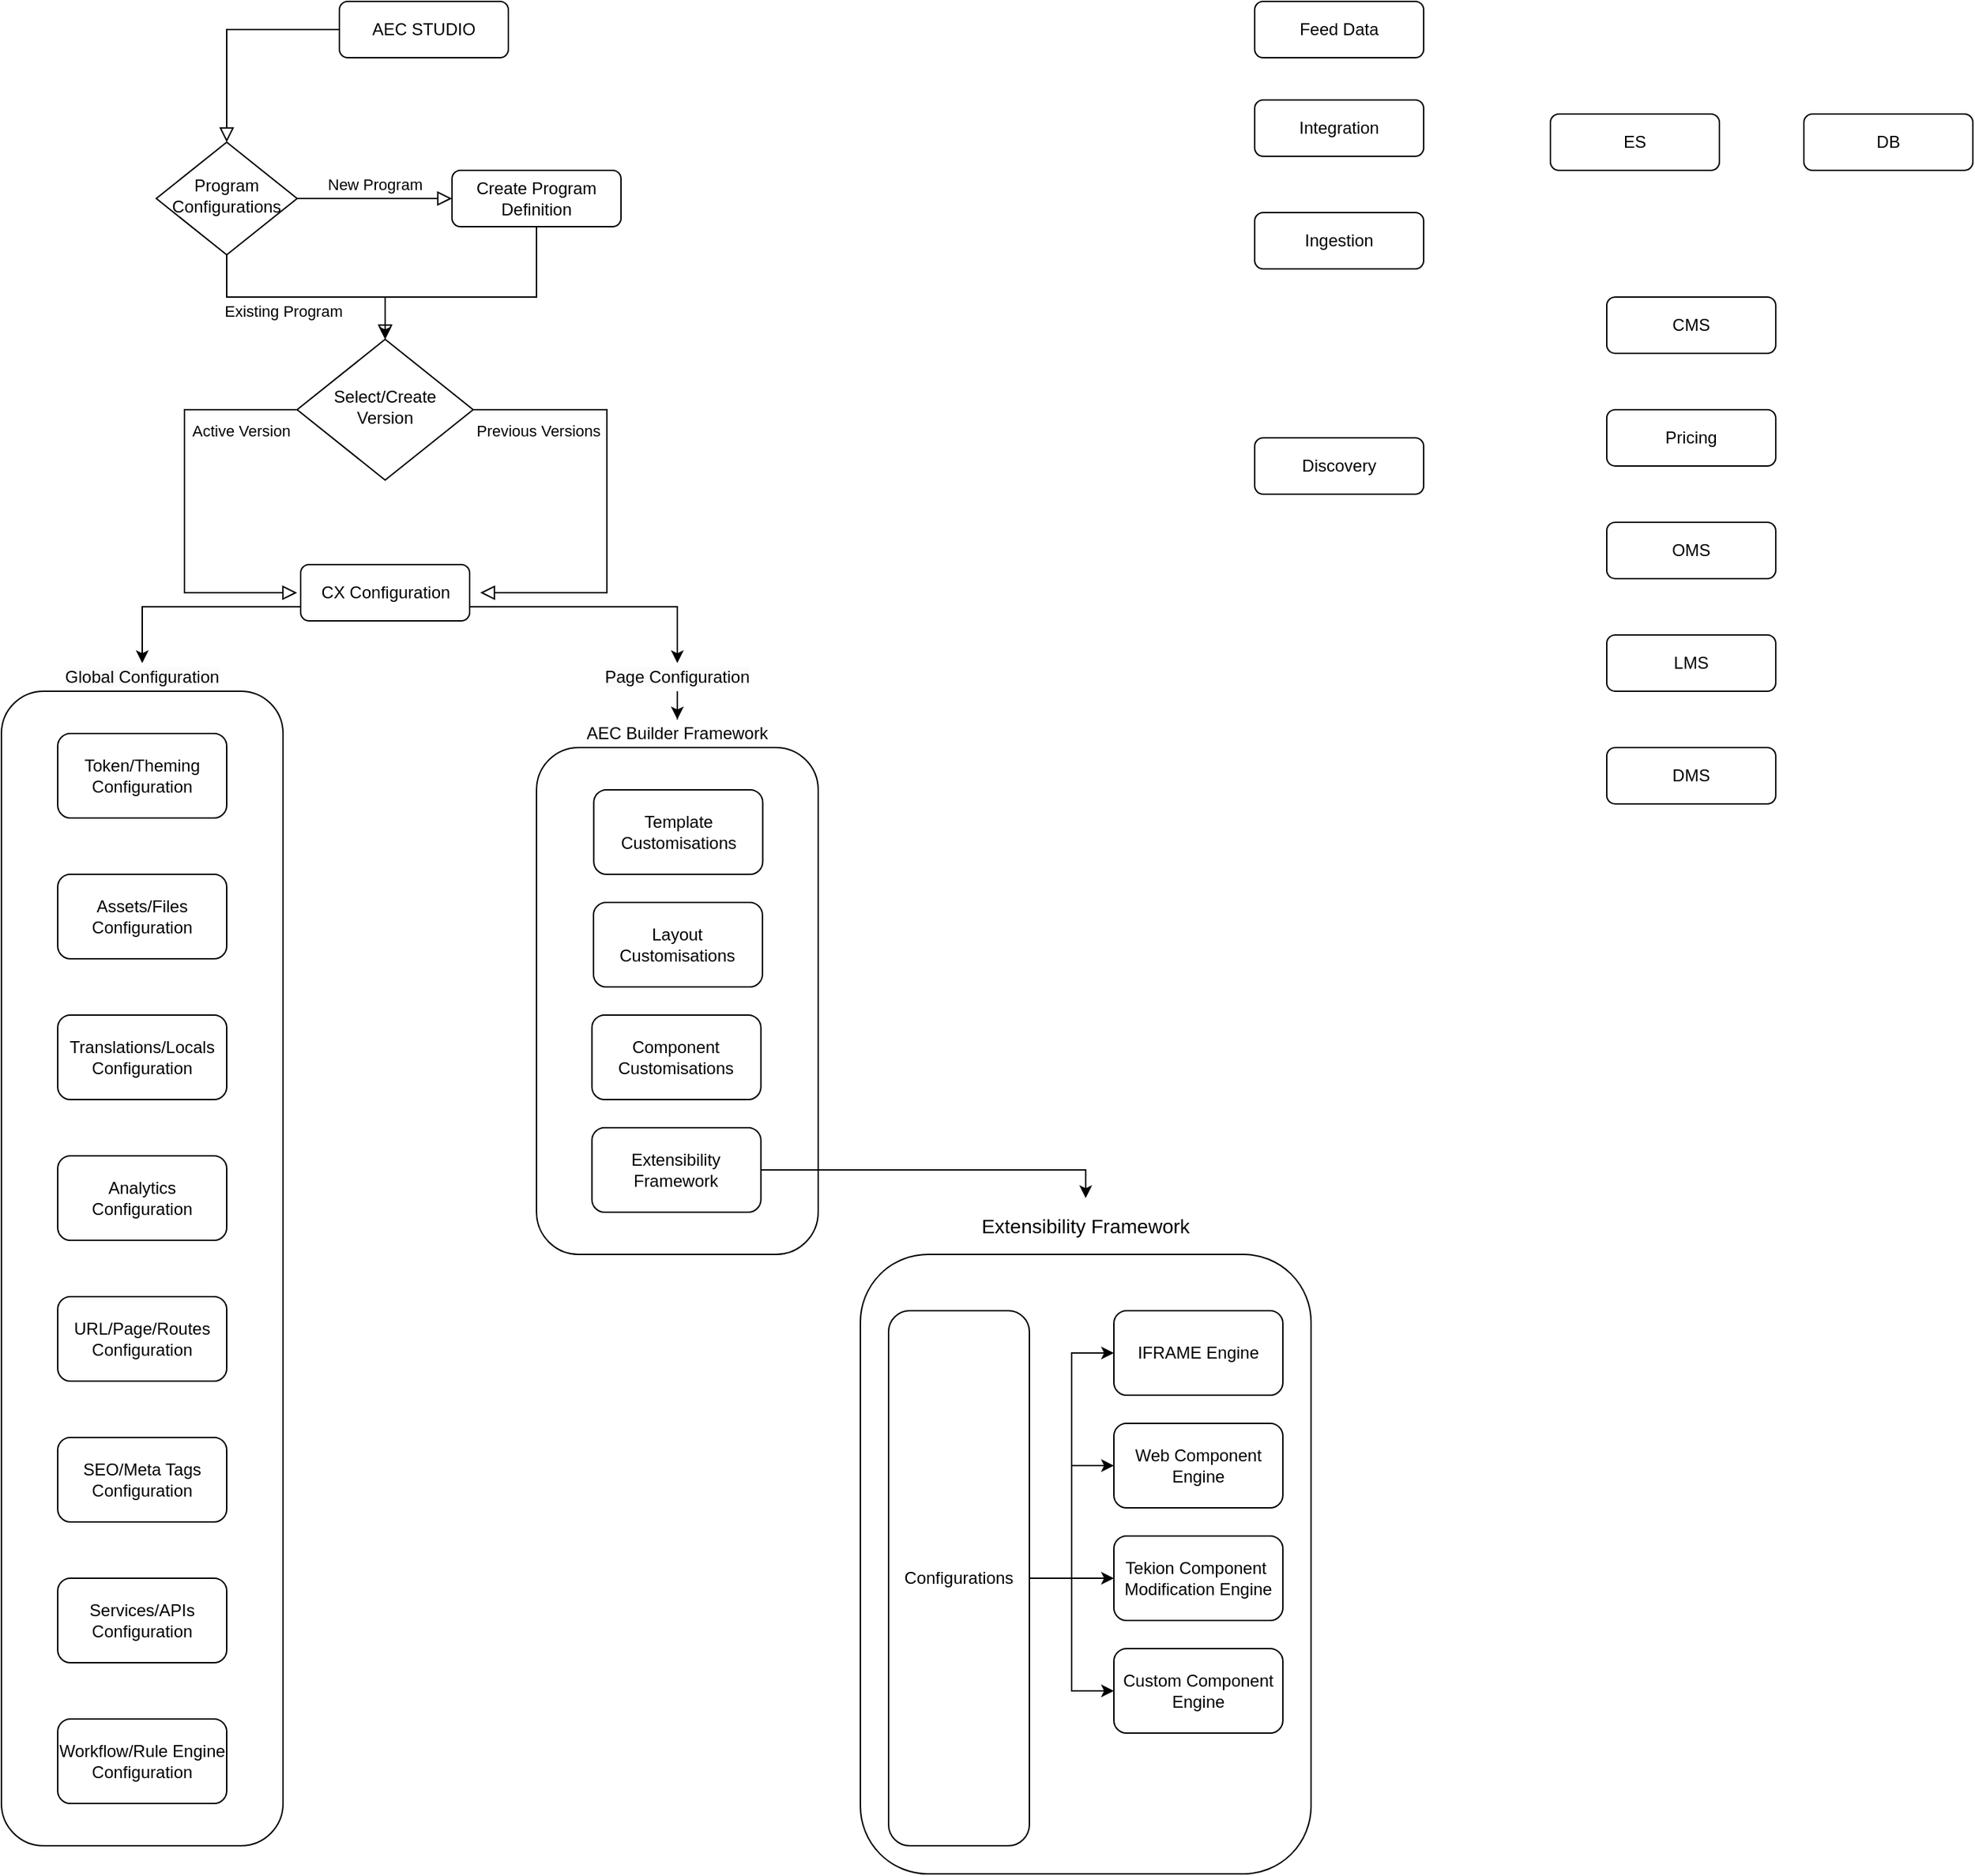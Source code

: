 <mxfile version="24.7.17">
  <diagram id="C5RBs43oDa-KdzZeNtuy" name="Page-1">
    <mxGraphModel dx="1633" dy="940" grid="1" gridSize="10" guides="1" tooltips="1" connect="1" arrows="1" fold="1" page="1" pageScale="1" pageWidth="827" pageHeight="1169" math="0" shadow="0">
      <root>
        <mxCell id="WIyWlLk6GJQsqaUBKTNV-0" />
        <mxCell id="WIyWlLk6GJQsqaUBKTNV-1" parent="WIyWlLk6GJQsqaUBKTNV-0" />
        <mxCell id="1dSOrY2WGg7x927SlMmq-34" value="" style="rounded=1;whiteSpace=wrap;html=1;fillColor=none;container=0;" parent="WIyWlLk6GJQsqaUBKTNV-1" vertex="1">
          <mxGeometry x="60" y="560" width="200" height="820" as="geometry" />
        </mxCell>
        <mxCell id="WIyWlLk6GJQsqaUBKTNV-2" value="" style="rounded=0;html=1;jettySize=auto;orthogonalLoop=1;fontSize=11;endArrow=block;endFill=0;endSize=8;strokeWidth=1;shadow=0;labelBackgroundColor=none;edgeStyle=orthogonalEdgeStyle;" parent="WIyWlLk6GJQsqaUBKTNV-1" source="WIyWlLk6GJQsqaUBKTNV-3" target="WIyWlLk6GJQsqaUBKTNV-6" edge="1">
          <mxGeometry relative="1" as="geometry" />
        </mxCell>
        <mxCell id="WIyWlLk6GJQsqaUBKTNV-3" value="AEC STUDIO" style="rounded=1;whiteSpace=wrap;html=1;fontSize=12;glass=0;strokeWidth=1;shadow=0;" parent="WIyWlLk6GJQsqaUBKTNV-1" vertex="1">
          <mxGeometry x="300" y="70" width="120" height="40" as="geometry" />
        </mxCell>
        <mxCell id="WIyWlLk6GJQsqaUBKTNV-4" value="Existing Program" style="rounded=0;html=1;jettySize=auto;orthogonalLoop=1;fontSize=11;endArrow=block;endFill=0;endSize=8;strokeWidth=1;shadow=0;labelBackgroundColor=none;edgeStyle=orthogonalEdgeStyle;" parent="WIyWlLk6GJQsqaUBKTNV-1" source="WIyWlLk6GJQsqaUBKTNV-6" target="WIyWlLk6GJQsqaUBKTNV-10" edge="1">
          <mxGeometry x="-0.188" y="-10" relative="1" as="geometry">
            <mxPoint as="offset" />
          </mxGeometry>
        </mxCell>
        <mxCell id="WIyWlLk6GJQsqaUBKTNV-5" value="New Program" style="edgeStyle=orthogonalEdgeStyle;rounded=0;html=1;jettySize=auto;orthogonalLoop=1;fontSize=11;endArrow=block;endFill=0;endSize=8;strokeWidth=1;shadow=0;labelBackgroundColor=none;" parent="WIyWlLk6GJQsqaUBKTNV-1" source="WIyWlLk6GJQsqaUBKTNV-6" target="WIyWlLk6GJQsqaUBKTNV-7" edge="1">
          <mxGeometry y="10" relative="1" as="geometry">
            <mxPoint as="offset" />
          </mxGeometry>
        </mxCell>
        <mxCell id="WIyWlLk6GJQsqaUBKTNV-6" value="Program Configurations" style="rhombus;whiteSpace=wrap;html=1;shadow=0;fontFamily=Helvetica;fontSize=12;align=center;strokeWidth=1;spacing=6;spacingTop=-4;" parent="WIyWlLk6GJQsqaUBKTNV-1" vertex="1">
          <mxGeometry x="170" y="170" width="100" height="80" as="geometry" />
        </mxCell>
        <mxCell id="1dSOrY2WGg7x927SlMmq-53" style="edgeStyle=orthogonalEdgeStyle;rounded=0;orthogonalLoop=1;jettySize=auto;html=1;entryX=0.5;entryY=0;entryDx=0;entryDy=0;" parent="WIyWlLk6GJQsqaUBKTNV-1" source="WIyWlLk6GJQsqaUBKTNV-7" target="WIyWlLk6GJQsqaUBKTNV-10" edge="1">
          <mxGeometry relative="1" as="geometry">
            <Array as="points">
              <mxPoint x="440" y="280" />
              <mxPoint x="332" y="280" />
            </Array>
          </mxGeometry>
        </mxCell>
        <mxCell id="WIyWlLk6GJQsqaUBKTNV-7" value="Create Program Definition" style="rounded=1;whiteSpace=wrap;html=1;fontSize=12;glass=0;strokeWidth=1;shadow=0;" parent="WIyWlLk6GJQsqaUBKTNV-1" vertex="1">
          <mxGeometry x="380" y="190" width="120" height="40" as="geometry" />
        </mxCell>
        <mxCell id="WIyWlLk6GJQsqaUBKTNV-8" value="" style="rounded=0;html=1;jettySize=auto;orthogonalLoop=1;fontSize=11;endArrow=block;endFill=0;endSize=8;strokeWidth=1;shadow=0;labelBackgroundColor=none;edgeStyle=orthogonalEdgeStyle;exitX=0;exitY=0.5;exitDx=0;exitDy=0;" parent="WIyWlLk6GJQsqaUBKTNV-1" source="WIyWlLk6GJQsqaUBKTNV-10" edge="1">
          <mxGeometry x="0.333" y="20" relative="1" as="geometry">
            <mxPoint as="offset" />
            <mxPoint x="270" y="490" as="targetPoint" />
            <Array as="points">
              <mxPoint x="190" y="360" />
              <mxPoint x="190" y="490" />
            </Array>
          </mxGeometry>
        </mxCell>
        <mxCell id="1dSOrY2WGg7x927SlMmq-7" value="Active Version" style="edgeLabel;html=1;align=center;verticalAlign=middle;resizable=0;points=[];" parent="WIyWlLk6GJQsqaUBKTNV-8" vertex="1" connectable="0">
          <mxGeometry x="-0.439" relative="1" as="geometry">
            <mxPoint x="40" y="13" as="offset" />
          </mxGeometry>
        </mxCell>
        <mxCell id="WIyWlLk6GJQsqaUBKTNV-9" value="Previous Versions" style="edgeStyle=orthogonalEdgeStyle;rounded=0;html=1;jettySize=auto;orthogonalLoop=1;fontSize=11;endArrow=block;endFill=0;endSize=8;strokeWidth=1;shadow=0;labelBackgroundColor=none;" parent="WIyWlLk6GJQsqaUBKTNV-1" source="WIyWlLk6GJQsqaUBKTNV-10" edge="1">
          <mxGeometry x="-0.716" y="-15" relative="1" as="geometry">
            <mxPoint x="1" as="offset" />
            <mxPoint x="400" y="490" as="targetPoint" />
            <Array as="points">
              <mxPoint x="490" y="360" />
              <mxPoint x="490" y="490" />
            </Array>
          </mxGeometry>
        </mxCell>
        <mxCell id="WIyWlLk6GJQsqaUBKTNV-10" value="Select/Create Version" style="rhombus;whiteSpace=wrap;html=1;shadow=0;fontFamily=Helvetica;fontSize=12;align=center;strokeWidth=1;spacing=6;spacingTop=-4;" parent="WIyWlLk6GJQsqaUBKTNV-1" vertex="1">
          <mxGeometry x="270" y="310" width="125" height="100" as="geometry" />
        </mxCell>
        <mxCell id="1dSOrY2WGg7x927SlMmq-13" value="Token/Theming Configuration" style="rounded=1;whiteSpace=wrap;html=1;" parent="WIyWlLk6GJQsqaUBKTNV-1" vertex="1">
          <mxGeometry x="100" y="590" width="120" height="60" as="geometry" />
        </mxCell>
        <mxCell id="1dSOrY2WGg7x927SlMmq-38" style="edgeStyle=orthogonalEdgeStyle;rounded=0;orthogonalLoop=1;jettySize=auto;html=1;entryX=0.5;entryY=0;entryDx=0;entryDy=0;" parent="WIyWlLk6GJQsqaUBKTNV-1" source="1dSOrY2WGg7x927SlMmq-19" target="1dSOrY2WGg7x927SlMmq-36" edge="1">
          <mxGeometry relative="1" as="geometry">
            <Array as="points">
              <mxPoint x="160" y="500" />
            </Array>
          </mxGeometry>
        </mxCell>
        <mxCell id="1dSOrY2WGg7x927SlMmq-39" style="edgeStyle=orthogonalEdgeStyle;rounded=0;orthogonalLoop=1;jettySize=auto;html=1;" parent="WIyWlLk6GJQsqaUBKTNV-1" source="1dSOrY2WGg7x927SlMmq-19" target="1dSOrY2WGg7x927SlMmq-37" edge="1">
          <mxGeometry relative="1" as="geometry">
            <Array as="points">
              <mxPoint x="540" y="500" />
            </Array>
          </mxGeometry>
        </mxCell>
        <mxCell id="1dSOrY2WGg7x927SlMmq-19" value="CX Configuration" style="rounded=1;whiteSpace=wrap;html=1;fontSize=12;glass=0;strokeWidth=1;shadow=0;" parent="WIyWlLk6GJQsqaUBKTNV-1" vertex="1">
          <mxGeometry x="272.5" y="470" width="120" height="40" as="geometry" />
        </mxCell>
        <mxCell id="1dSOrY2WGg7x927SlMmq-20" value="" style="group" parent="WIyWlLk6GJQsqaUBKTNV-1" vertex="1" connectable="0">
          <mxGeometry x="440" y="600" width="200" height="360" as="geometry" />
        </mxCell>
        <mxCell id="1dSOrY2WGg7x927SlMmq-11" value="" style="rounded=1;whiteSpace=wrap;html=1;fillColor=none;container=0;" parent="1dSOrY2WGg7x927SlMmq-20" vertex="1">
          <mxGeometry width="200" height="360" as="geometry" />
        </mxCell>
        <mxCell id="1dSOrY2WGg7x927SlMmq-15" value="Template Customisations" style="rounded=1;whiteSpace=wrap;html=1;container=0;" parent="1dSOrY2WGg7x927SlMmq-20" vertex="1">
          <mxGeometry x="40.66" y="30" width="120" height="60" as="geometry" />
        </mxCell>
        <mxCell id="1dSOrY2WGg7x927SlMmq-14" value="Layout Customisations" style="rounded=1;whiteSpace=wrap;html=1;container=0;" parent="1dSOrY2WGg7x927SlMmq-20" vertex="1">
          <mxGeometry x="40.44" y="110" width="120" height="60" as="geometry" />
        </mxCell>
        <mxCell id="1dSOrY2WGg7x927SlMmq-16" value="Component Customisations" style="rounded=1;whiteSpace=wrap;html=1;container=0;" parent="1dSOrY2WGg7x927SlMmq-20" vertex="1">
          <mxGeometry x="39.34" y="190" width="120" height="60" as="geometry" />
        </mxCell>
        <mxCell id="1dSOrY2WGg7x927SlMmq-17" value="Extensibility Framework" style="rounded=1;whiteSpace=wrap;html=1;container=0;" parent="1dSOrY2WGg7x927SlMmq-20" vertex="1">
          <mxGeometry x="39.34" y="270" width="120" height="60" as="geometry" />
        </mxCell>
        <mxCell id="1dSOrY2WGg7x927SlMmq-21" value="Assets/Files Configuration" style="rounded=1;whiteSpace=wrap;html=1;" parent="WIyWlLk6GJQsqaUBKTNV-1" vertex="1">
          <mxGeometry x="100" y="690" width="120" height="60" as="geometry" />
        </mxCell>
        <mxCell id="1dSOrY2WGg7x927SlMmq-22" value="URL/Page/Routes&lt;br&gt;Configuration" style="rounded=1;whiteSpace=wrap;html=1;" parent="WIyWlLk6GJQsqaUBKTNV-1" vertex="1">
          <mxGeometry x="100" y="990" width="120" height="60" as="geometry" />
        </mxCell>
        <mxCell id="1dSOrY2WGg7x927SlMmq-23" value="Translations/Locals&lt;br&gt;Configuration" style="rounded=1;whiteSpace=wrap;html=1;" parent="WIyWlLk6GJQsqaUBKTNV-1" vertex="1">
          <mxGeometry x="100" y="790" width="120" height="60" as="geometry" />
        </mxCell>
        <mxCell id="1dSOrY2WGg7x927SlMmq-24" value="Analytics&lt;br&gt;Configuration" style="rounded=1;whiteSpace=wrap;html=1;" parent="WIyWlLk6GJQsqaUBKTNV-1" vertex="1">
          <mxGeometry x="100" y="890" width="120" height="60" as="geometry" />
        </mxCell>
        <mxCell id="1dSOrY2WGg7x927SlMmq-25" value="SEO/Meta Tags&lt;br&gt;Configuration" style="rounded=1;whiteSpace=wrap;html=1;" parent="WIyWlLk6GJQsqaUBKTNV-1" vertex="1">
          <mxGeometry x="100" y="1090" width="120" height="60" as="geometry" />
        </mxCell>
        <mxCell id="1dSOrY2WGg7x927SlMmq-26" value="Services/APIs&lt;br&gt;Configuration" style="rounded=1;whiteSpace=wrap;html=1;" parent="WIyWlLk6GJQsqaUBKTNV-1" vertex="1">
          <mxGeometry x="100" y="1190" width="120" height="60" as="geometry" />
        </mxCell>
        <mxCell id="1dSOrY2WGg7x927SlMmq-27" value="Workflow/Rule Engine&lt;br&gt;Configuration" style="rounded=1;whiteSpace=wrap;html=1;" parent="WIyWlLk6GJQsqaUBKTNV-1" vertex="1">
          <mxGeometry x="100" y="1290" width="120" height="60" as="geometry" />
        </mxCell>
        <mxCell id="1dSOrY2WGg7x927SlMmq-36" value="&lt;span style=&quot;color: rgb(0, 0, 0); font-family: Helvetica; font-size: 12px; font-style: normal; font-variant-ligatures: normal; font-variant-caps: normal; font-weight: 400; letter-spacing: normal; orphans: 2; text-align: center; text-indent: 0px; text-transform: none; widows: 2; word-spacing: 0px; -webkit-text-stroke-width: 0px; white-space: normal; background-color: rgb(251, 251, 251); text-decoration-thickness: initial; text-decoration-style: initial; text-decoration-color: initial; display: inline !important; float: none;&quot;&gt;Global Configuration&lt;/span&gt;" style="text;html=1;align=center;verticalAlign=middle;whiteSpace=wrap;rounded=0;" parent="WIyWlLk6GJQsqaUBKTNV-1" vertex="1">
          <mxGeometry x="60" y="540" width="200" height="20" as="geometry" />
        </mxCell>
        <mxCell id="J8QTiQTAkXjwq2sEed_I-2" style="edgeStyle=orthogonalEdgeStyle;rounded=0;orthogonalLoop=1;jettySize=auto;html=1;entryX=0.5;entryY=0;entryDx=0;entryDy=0;" edge="1" parent="WIyWlLk6GJQsqaUBKTNV-1" source="1dSOrY2WGg7x927SlMmq-37" target="J8QTiQTAkXjwq2sEed_I-1">
          <mxGeometry relative="1" as="geometry" />
        </mxCell>
        <mxCell id="1dSOrY2WGg7x927SlMmq-37" value="&lt;br&gt;&lt;span style=&quot;color: rgb(0, 0, 0); font-family: Helvetica; font-size: 12px; font-style: normal; font-variant-ligatures: normal; font-variant-caps: normal; font-weight: 400; letter-spacing: normal; orphans: 2; text-align: center; text-indent: 0px; text-transform: none; widows: 2; word-spacing: 0px; -webkit-text-stroke-width: 0px; white-space: normal; background-color: rgb(251, 251, 251); text-decoration-thickness: initial; text-decoration-style: initial; text-decoration-color: initial; display: inline !important; float: none;&quot;&gt;Page Configuration&lt;/span&gt;&lt;div&gt;&lt;br/&gt;&lt;/div&gt;" style="text;html=1;align=center;verticalAlign=middle;whiteSpace=wrap;rounded=0;" parent="WIyWlLk6GJQsqaUBKTNV-1" vertex="1">
          <mxGeometry x="440" y="540" width="200" height="20" as="geometry" />
        </mxCell>
        <mxCell id="1dSOrY2WGg7x927SlMmq-40" value="" style="group;fillColor=none;rounded=1;" parent="WIyWlLk6GJQsqaUBKTNV-1" vertex="1" connectable="0">
          <mxGeometry x="670" y="930" width="320" height="470" as="geometry" />
        </mxCell>
        <mxCell id="1dSOrY2WGg7x927SlMmq-41" value="" style="rounded=1;whiteSpace=wrap;html=1;fillColor=none;" parent="1dSOrY2WGg7x927SlMmq-40" vertex="1">
          <mxGeometry y="30" width="320" height="440" as="geometry" />
        </mxCell>
        <mxCell id="1dSOrY2WGg7x927SlMmq-42" value="&lt;font style=&quot;font-size: 14px;&quot;&gt;Extensibility Framework&lt;/font&gt;" style="text;html=1;align=center;verticalAlign=middle;whiteSpace=wrap;rounded=0;" parent="1dSOrY2WGg7x927SlMmq-40" vertex="1">
          <mxGeometry y="-10" width="320" height="40" as="geometry" />
        </mxCell>
        <mxCell id="1dSOrY2WGg7x927SlMmq-43" style="edgeStyle=orthogonalEdgeStyle;rounded=0;orthogonalLoop=1;jettySize=auto;html=1;entryX=0;entryY=0.5;entryDx=0;entryDy=0;" parent="1dSOrY2WGg7x927SlMmq-40" source="1dSOrY2WGg7x927SlMmq-47" target="1dSOrY2WGg7x927SlMmq-48" edge="1">
          <mxGeometry relative="1" as="geometry" />
        </mxCell>
        <mxCell id="1dSOrY2WGg7x927SlMmq-44" style="edgeStyle=orthogonalEdgeStyle;rounded=0;orthogonalLoop=1;jettySize=auto;html=1;entryX=0;entryY=0.5;entryDx=0;entryDy=0;" parent="1dSOrY2WGg7x927SlMmq-40" source="1dSOrY2WGg7x927SlMmq-47" target="1dSOrY2WGg7x927SlMmq-49" edge="1">
          <mxGeometry relative="1" as="geometry" />
        </mxCell>
        <mxCell id="1dSOrY2WGg7x927SlMmq-45" style="edgeStyle=orthogonalEdgeStyle;rounded=0;orthogonalLoop=1;jettySize=auto;html=1;entryX=0;entryY=0.5;entryDx=0;entryDy=0;" parent="1dSOrY2WGg7x927SlMmq-40" source="1dSOrY2WGg7x927SlMmq-47" target="1dSOrY2WGg7x927SlMmq-50" edge="1">
          <mxGeometry relative="1" as="geometry" />
        </mxCell>
        <mxCell id="1dSOrY2WGg7x927SlMmq-46" style="edgeStyle=orthogonalEdgeStyle;rounded=0;orthogonalLoop=1;jettySize=auto;html=1;entryX=0;entryY=0.5;entryDx=0;entryDy=0;" parent="1dSOrY2WGg7x927SlMmq-40" source="1dSOrY2WGg7x927SlMmq-47" target="1dSOrY2WGg7x927SlMmq-51" edge="1">
          <mxGeometry relative="1" as="geometry" />
        </mxCell>
        <mxCell id="1dSOrY2WGg7x927SlMmq-47" value="Configurations" style="rounded=1;whiteSpace=wrap;html=1;" parent="1dSOrY2WGg7x927SlMmq-40" vertex="1">
          <mxGeometry x="20" y="70" width="100" height="380" as="geometry" />
        </mxCell>
        <mxCell id="1dSOrY2WGg7x927SlMmq-48" value="IFRAME Engine" style="rounded=1;whiteSpace=wrap;html=1;" parent="1dSOrY2WGg7x927SlMmq-40" vertex="1">
          <mxGeometry x="180" y="70" width="120" height="60" as="geometry" />
        </mxCell>
        <mxCell id="1dSOrY2WGg7x927SlMmq-49" value="Web Component Engine" style="rounded=1;whiteSpace=wrap;html=1;" parent="1dSOrY2WGg7x927SlMmq-40" vertex="1">
          <mxGeometry x="180" y="150" width="120" height="60" as="geometry" />
        </mxCell>
        <mxCell id="1dSOrY2WGg7x927SlMmq-50" value="Tekion Component&amp;nbsp; Modification Engine" style="rounded=1;whiteSpace=wrap;html=1;" parent="1dSOrY2WGg7x927SlMmq-40" vertex="1">
          <mxGeometry x="180" y="230" width="120" height="60" as="geometry" />
        </mxCell>
        <mxCell id="1dSOrY2WGg7x927SlMmq-51" value="Custom Component Engine" style="rounded=1;whiteSpace=wrap;html=1;" parent="1dSOrY2WGg7x927SlMmq-40" vertex="1">
          <mxGeometry x="180" y="310" width="120" height="60" as="geometry" />
        </mxCell>
        <mxCell id="1dSOrY2WGg7x927SlMmq-52" style="edgeStyle=orthogonalEdgeStyle;rounded=0;orthogonalLoop=1;jettySize=auto;html=1;entryX=0.5;entryY=0;entryDx=0;entryDy=0;" parent="WIyWlLk6GJQsqaUBKTNV-1" source="1dSOrY2WGg7x927SlMmq-17" target="1dSOrY2WGg7x927SlMmq-42" edge="1">
          <mxGeometry relative="1" as="geometry" />
        </mxCell>
        <mxCell id="J8QTiQTAkXjwq2sEed_I-1" value="&lt;div&gt;AEC Builder Framework&lt;/div&gt;" style="text;html=1;align=center;verticalAlign=middle;whiteSpace=wrap;rounded=0;" vertex="1" parent="WIyWlLk6GJQsqaUBKTNV-1">
          <mxGeometry x="440" y="580" width="200" height="20" as="geometry" />
        </mxCell>
        <mxCell id="J8QTiQTAkXjwq2sEed_I-3" value="Discovery" style="rounded=1;whiteSpace=wrap;html=1;fontSize=12;glass=0;strokeWidth=1;shadow=0;" vertex="1" parent="WIyWlLk6GJQsqaUBKTNV-1">
          <mxGeometry x="950" y="380" width="120" height="40" as="geometry" />
        </mxCell>
        <mxCell id="J8QTiQTAkXjwq2sEed_I-4" value="Feed Data" style="rounded=1;whiteSpace=wrap;html=1;fontSize=12;glass=0;strokeWidth=1;shadow=0;" vertex="1" parent="WIyWlLk6GJQsqaUBKTNV-1">
          <mxGeometry x="950" y="70" width="120" height="40" as="geometry" />
        </mxCell>
        <mxCell id="J8QTiQTAkXjwq2sEed_I-5" value="ES" style="rounded=1;whiteSpace=wrap;html=1;fontSize=12;glass=0;strokeWidth=1;shadow=0;" vertex="1" parent="WIyWlLk6GJQsqaUBKTNV-1">
          <mxGeometry x="1160" y="150" width="120" height="40" as="geometry" />
        </mxCell>
        <mxCell id="J8QTiQTAkXjwq2sEed_I-6" value="Integration" style="rounded=1;whiteSpace=wrap;html=1;fontSize=12;glass=0;strokeWidth=1;shadow=0;" vertex="1" parent="WIyWlLk6GJQsqaUBKTNV-1">
          <mxGeometry x="950" y="140" width="120" height="40" as="geometry" />
        </mxCell>
        <mxCell id="J8QTiQTAkXjwq2sEed_I-7" value="Pricing" style="rounded=1;whiteSpace=wrap;html=1;fontSize=12;glass=0;strokeWidth=1;shadow=0;" vertex="1" parent="WIyWlLk6GJQsqaUBKTNV-1">
          <mxGeometry x="1200" y="360" width="120" height="40" as="geometry" />
        </mxCell>
        <mxCell id="J8QTiQTAkXjwq2sEed_I-8" value="OMS" style="rounded=1;whiteSpace=wrap;html=1;fontSize=12;glass=0;strokeWidth=1;shadow=0;" vertex="1" parent="WIyWlLk6GJQsqaUBKTNV-1">
          <mxGeometry x="1200" y="440" width="120" height="40" as="geometry" />
        </mxCell>
        <mxCell id="J8QTiQTAkXjwq2sEed_I-9" value="LMS" style="rounded=1;whiteSpace=wrap;html=1;fontSize=12;glass=0;strokeWidth=1;shadow=0;" vertex="1" parent="WIyWlLk6GJQsqaUBKTNV-1">
          <mxGeometry x="1200" y="520" width="120" height="40" as="geometry" />
        </mxCell>
        <mxCell id="J8QTiQTAkXjwq2sEed_I-10" value="DMS" style="rounded=1;whiteSpace=wrap;html=1;fontSize=12;glass=0;strokeWidth=1;shadow=0;" vertex="1" parent="WIyWlLk6GJQsqaUBKTNV-1">
          <mxGeometry x="1200" y="600" width="120" height="40" as="geometry" />
        </mxCell>
        <mxCell id="J8QTiQTAkXjwq2sEed_I-11" value="DB" style="rounded=1;whiteSpace=wrap;html=1;fontSize=12;glass=0;strokeWidth=1;shadow=0;" vertex="1" parent="WIyWlLk6GJQsqaUBKTNV-1">
          <mxGeometry x="1340" y="150" width="120" height="40" as="geometry" />
        </mxCell>
        <mxCell id="J8QTiQTAkXjwq2sEed_I-12" value="CMS" style="rounded=1;whiteSpace=wrap;html=1;fontSize=12;glass=0;strokeWidth=1;shadow=0;" vertex="1" parent="WIyWlLk6GJQsqaUBKTNV-1">
          <mxGeometry x="1200" y="280" width="120" height="40" as="geometry" />
        </mxCell>
        <mxCell id="J8QTiQTAkXjwq2sEed_I-13" value="Ingestion" style="rounded=1;whiteSpace=wrap;html=1;fontSize=12;glass=0;strokeWidth=1;shadow=0;" vertex="1" parent="WIyWlLk6GJQsqaUBKTNV-1">
          <mxGeometry x="950" y="220" width="120" height="40" as="geometry" />
        </mxCell>
      </root>
    </mxGraphModel>
  </diagram>
</mxfile>

